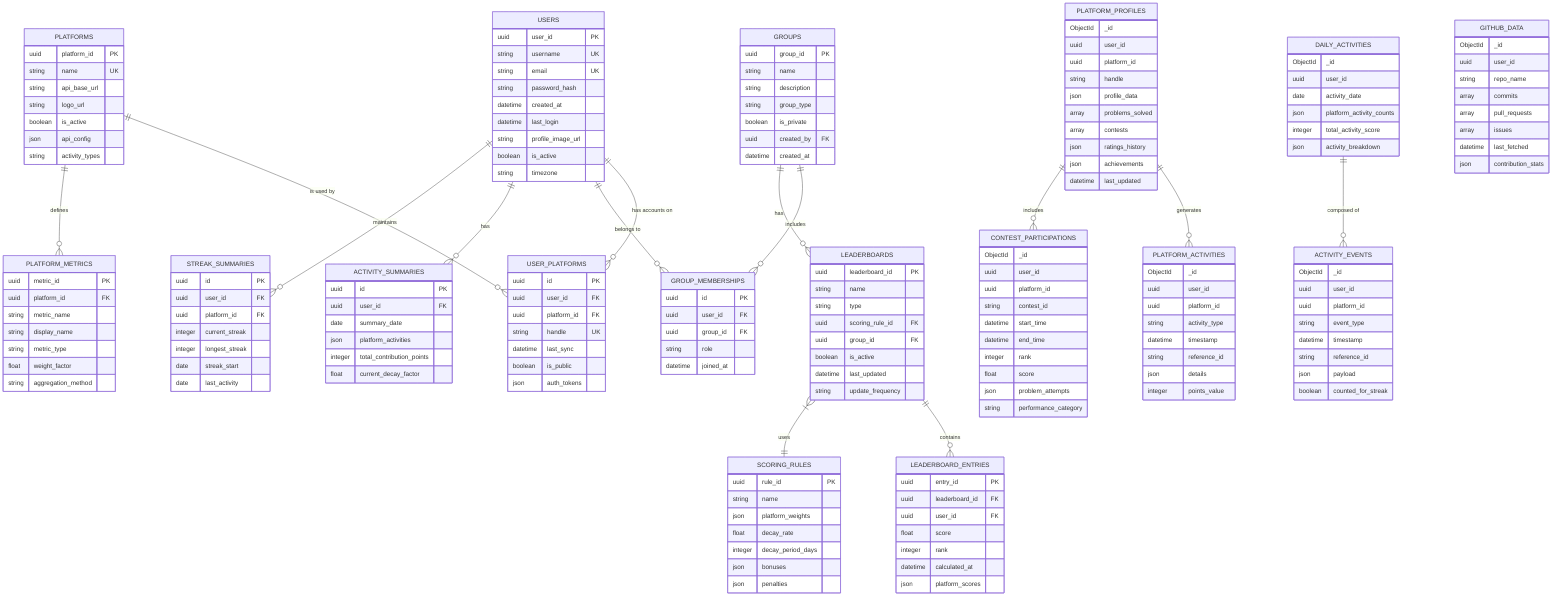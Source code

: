 erDiagram
    %% PostgreSQL (Relational) Entities
    USERS ||--o{ USER_PLATFORMS : "has accounts on"
    USERS ||--o{ GROUP_MEMBERSHIPS : "belongs to"
    USERS ||--o{ ACTIVITY_SUMMARIES : "has"
    USERS ||--o{ STREAK_SUMMARIES : "maintains"
    
    PLATFORMS ||--o{ USER_PLATFORMS : "is used by"
    PLATFORMS ||--o{ PLATFORM_METRICS : "defines"
    
    GROUPS ||--o{ GROUP_MEMBERSHIPS : "includes"
    GROUPS ||--o{ LEADERBOARDS : "has"
    
    LEADERBOARDS ||--o{ LEADERBOARD_ENTRIES : "contains"
    LEADERBOARDS }|--|| SCORING_RULES : "uses"
    
    %% MongoDB (Document) Collections
    PLATFORM_PROFILES ||--o{ PLATFORM_ACTIVITIES : "generates"
    PLATFORM_PROFILES ||--o{ CONTEST_PARTICIPATIONS : "includes"
    
    DAILY_ACTIVITIES ||--o{ ACTIVITY_EVENTS : "composed of"
    
    %% PostgreSQL Entities
    USERS {
        uuid user_id PK
        string username UK
        string email UK
        string password_hash
        datetime created_at
        datetime last_login
        string profile_image_url
        boolean is_active
        string timezone
    }
    
    PLATFORMS {
        uuid platform_id PK
        string name UK
        string api_base_url
        string logo_url
        boolean is_active
        json api_config
        string activity_types
    }
    
    USER_PLATFORMS {
        uuid id PK
        uuid user_id FK
        uuid platform_id FK
        string handle UK
        datetime last_sync
        boolean is_public
        json auth_tokens
    }
    
    PLATFORM_METRICS {
        uuid metric_id PK
        uuid platform_id FK
        string metric_name
        string display_name
        string metric_type
        float weight_factor
        string aggregation_method
    }
    
    GROUPS {
        uuid group_id PK
        string name
        string description
        string group_type
        boolean is_private
        uuid created_by FK
        datetime created_at
    }
    
    GROUP_MEMBERSHIPS {
        uuid id PK
        uuid user_id FK
        uuid group_id FK
        string role
        datetime joined_at
    }
    
    LEADERBOARDS {
        uuid leaderboard_id PK
        string name
        string type
        uuid scoring_rule_id FK
        uuid group_id FK
        boolean is_active
        datetime last_updated
        string update_frequency
    }
    
    SCORING_RULES {
        uuid rule_id PK
        string name
        json platform_weights
        float decay_rate
        integer decay_period_days
        json bonuses
        json penalties
    }
    
    LEADERBOARD_ENTRIES {
        uuid entry_id PK
        uuid leaderboard_id FK
        uuid user_id FK
        float score
        integer rank
        datetime calculated_at
        json platform_scores
    }
    
    ACTIVITY_SUMMARIES {
        uuid id PK
        uuid user_id FK
        date summary_date
        json platform_activities
        integer total_contribution_points
        float current_decay_factor
    }
    
    STREAK_SUMMARIES {
        uuid id PK
        uuid user_id FK
        uuid platform_id FK
        integer current_streak
        integer longest_streak
        date streak_start
        date last_activity
    }
    
    %% MongoDB Collections
    PLATFORM_PROFILES {
        ObjectId _id
        uuid user_id
        uuid platform_id
        string handle
        json profile_data
        array problems_solved
        array contests
        json ratings_history
        json achievements
        datetime last_updated
    }
    
    PLATFORM_ACTIVITIES {
        ObjectId _id
        uuid user_id
        uuid platform_id
        string activity_type
        datetime timestamp
        string reference_id
        json details
        integer points_value
    }
    
    CONTEST_PARTICIPATIONS {
        ObjectId _id
        uuid user_id
        uuid platform_id
        string contest_id
        datetime start_time
        datetime end_time
        integer rank
        float score
        json problem_attempts
        string performance_category
    }
    
    DAILY_ACTIVITIES {
        ObjectId _id
        uuid user_id
        date activity_date
        json platform_activity_counts
        integer total_activity_score
        json activity_breakdown
    }
    
    ACTIVITY_EVENTS {
        ObjectId _id
        uuid user_id
        uuid platform_id
        string event_type
        datetime timestamp
        string reference_id
        json payload
        boolean counted_for_streak
    }
    
    GITHUB_DATA {
        ObjectId _id
        uuid user_id
        string repo_name
        array commits
        array pull_requests
        array issues
        datetime last_fetched
        json contribution_stats
    }
